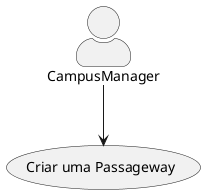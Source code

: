 @startuml
skinparam actorStyle awesome
:CampusManager: --> (Use)

"Criar uma Passageway" as (Use)

@enduml
